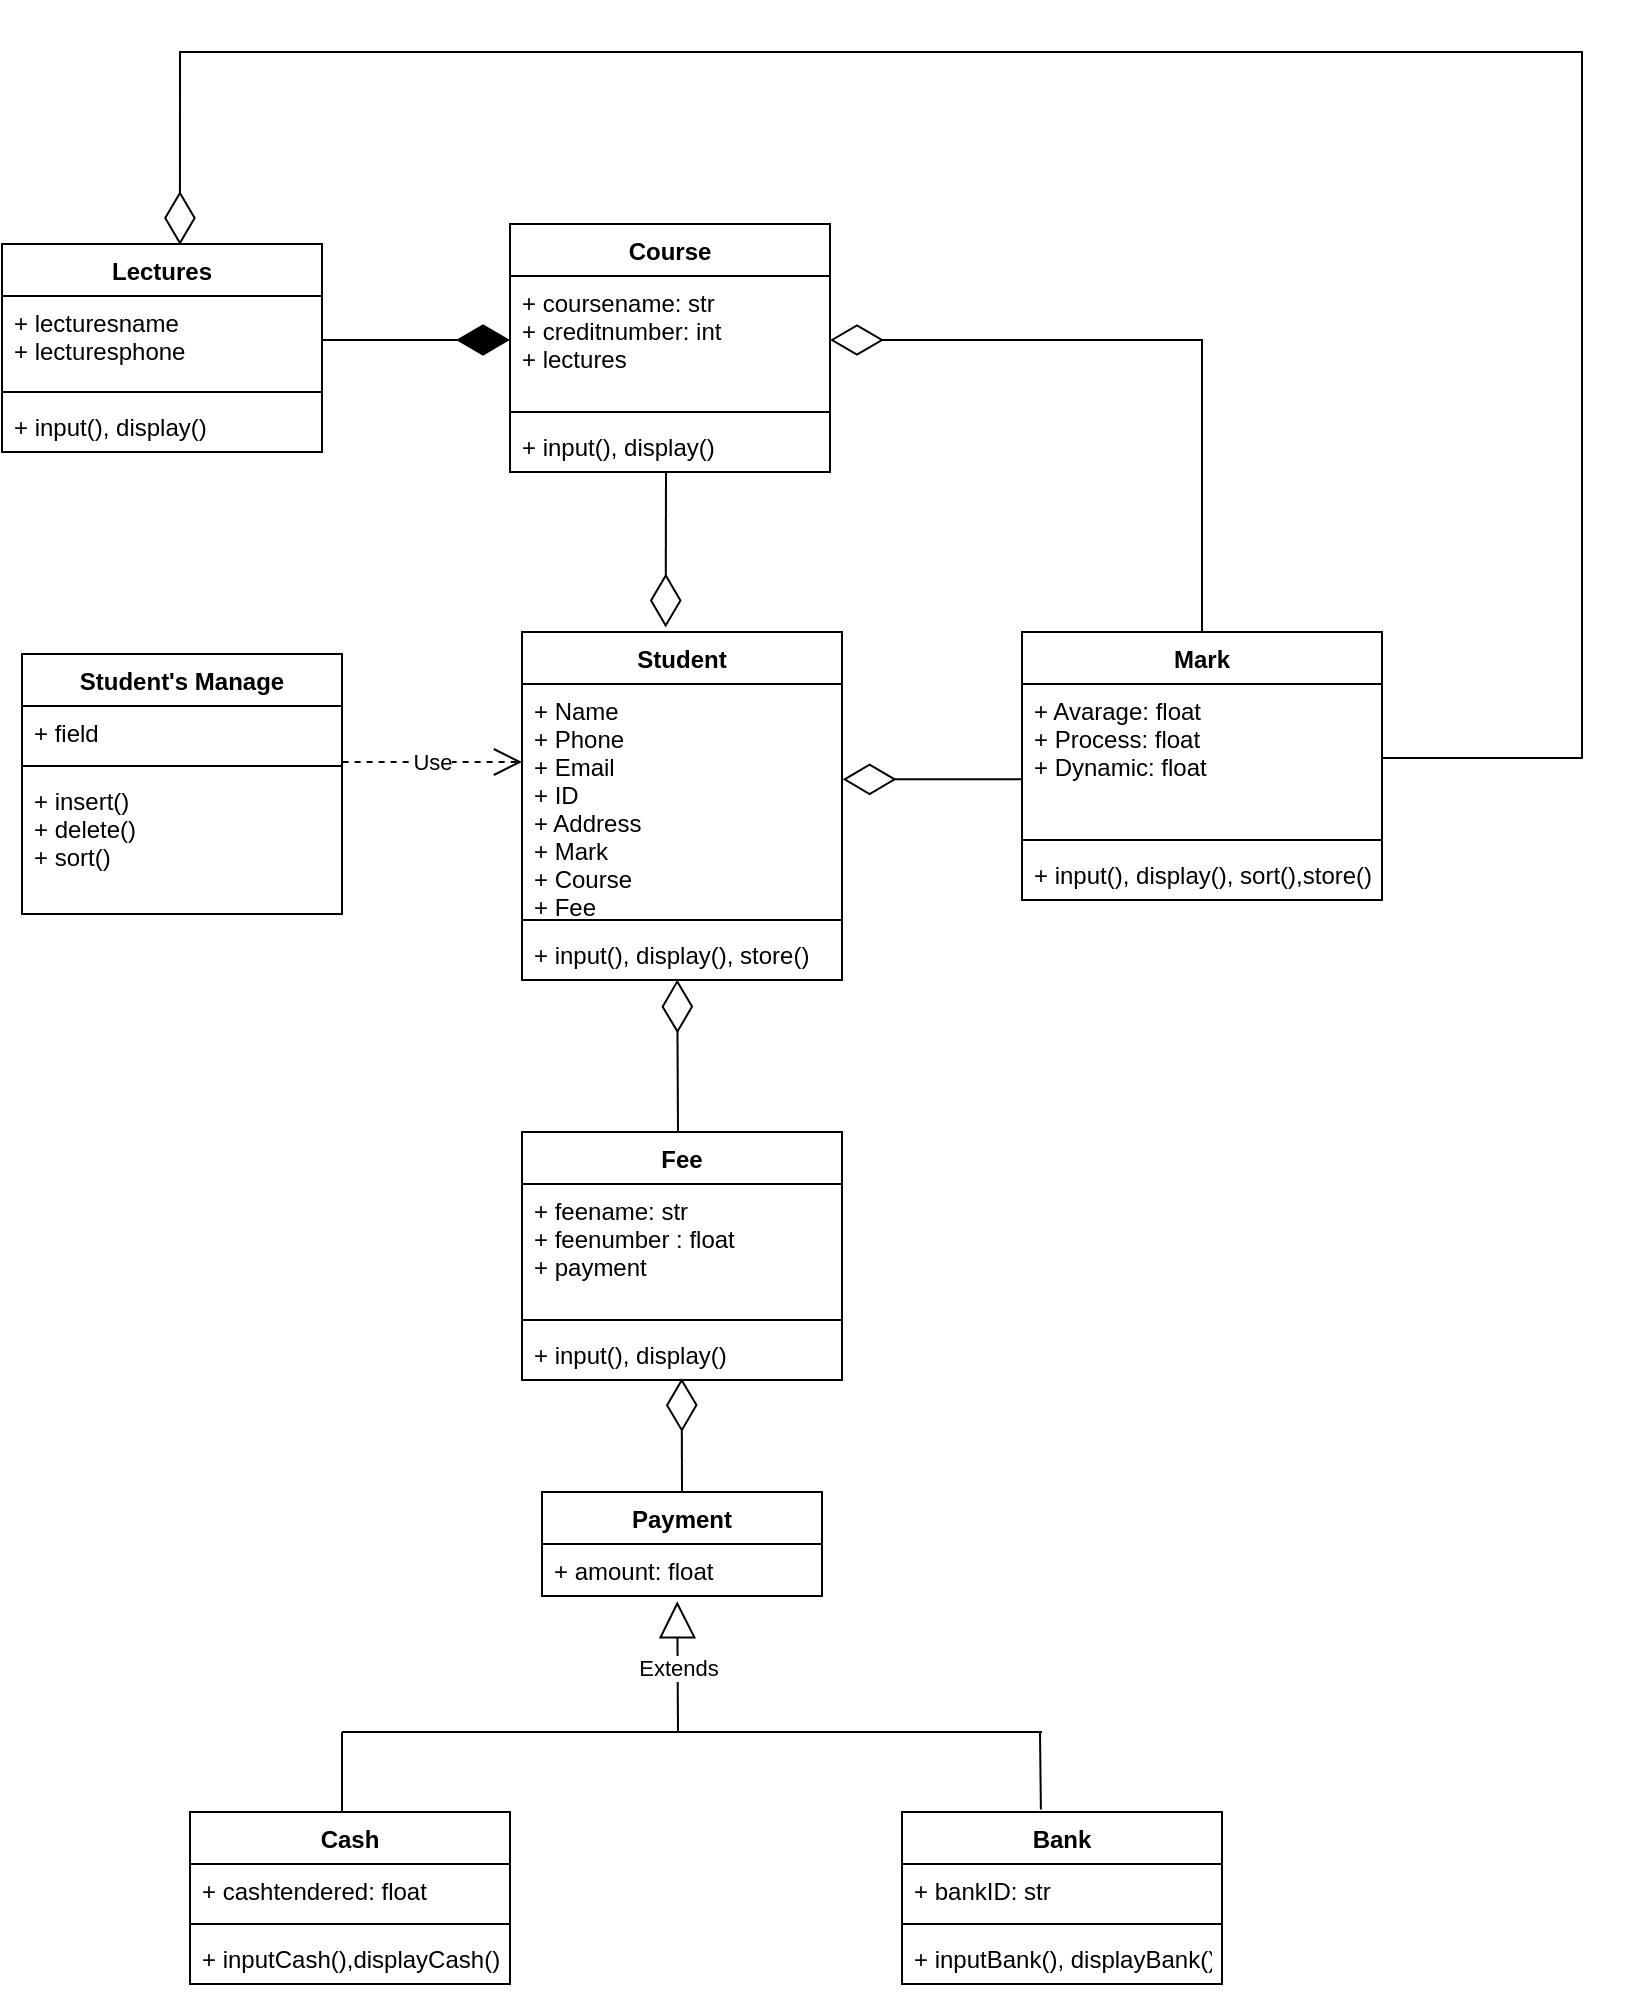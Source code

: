 <mxfile version="15.9.1" type="github">
  <diagram id="C5RBs43oDa-KdzZeNtuy" name="Page-1">
    <mxGraphModel dx="1128" dy="1748" grid="1" gridSize="10" guides="1" tooltips="1" connect="1" arrows="1" fold="1" page="1" pageScale="1" pageWidth="827" pageHeight="1169" math="0" shadow="0">
      <root>
        <mxCell id="WIyWlLk6GJQsqaUBKTNV-0" />
        <mxCell id="WIyWlLk6GJQsqaUBKTNV-1" parent="WIyWlLk6GJQsqaUBKTNV-0" />
        <mxCell id="j4Zk604JU2CQZ3SEEOFq-4" value="Student" style="swimlane;fontStyle=1;align=center;verticalAlign=top;childLayout=stackLayout;horizontal=1;startSize=26;horizontalStack=0;resizeParent=1;resizeParentMax=0;resizeLast=0;collapsible=1;marginBottom=0;" vertex="1" parent="WIyWlLk6GJQsqaUBKTNV-1">
          <mxGeometry x="260" y="80" width="160" height="174" as="geometry" />
        </mxCell>
        <mxCell id="j4Zk604JU2CQZ3SEEOFq-5" value="+ Name&#xa;+ Phone&#xa;+ Email&#xa;+ ID&#xa;+ Address&#xa;+ Mark&#xa;+ Course&#xa;+ Fee" style="text;strokeColor=none;fillColor=none;align=left;verticalAlign=top;spacingLeft=4;spacingRight=4;overflow=hidden;rotatable=0;points=[[0,0.5],[1,0.5]];portConstraint=eastwest;" vertex="1" parent="j4Zk604JU2CQZ3SEEOFq-4">
          <mxGeometry y="26" width="160" height="114" as="geometry" />
        </mxCell>
        <mxCell id="j4Zk604JU2CQZ3SEEOFq-6" value="" style="line;strokeWidth=1;fillColor=none;align=left;verticalAlign=middle;spacingTop=-1;spacingLeft=3;spacingRight=3;rotatable=0;labelPosition=right;points=[];portConstraint=eastwest;" vertex="1" parent="j4Zk604JU2CQZ3SEEOFq-4">
          <mxGeometry y="140" width="160" height="8" as="geometry" />
        </mxCell>
        <mxCell id="j4Zk604JU2CQZ3SEEOFq-7" value="+ input(), display(), store()" style="text;strokeColor=none;fillColor=none;align=left;verticalAlign=top;spacingLeft=4;spacingRight=4;overflow=hidden;rotatable=0;points=[[0,0.5],[1,0.5]];portConstraint=eastwest;" vertex="1" parent="j4Zk604JU2CQZ3SEEOFq-4">
          <mxGeometry y="148" width="160" height="26" as="geometry" />
        </mxCell>
        <mxCell id="j4Zk604JU2CQZ3SEEOFq-13" value="Mark" style="swimlane;fontStyle=1;align=center;verticalAlign=top;childLayout=stackLayout;horizontal=1;startSize=26;horizontalStack=0;resizeParent=1;resizeParentMax=0;resizeLast=0;collapsible=1;marginBottom=0;" vertex="1" parent="WIyWlLk6GJQsqaUBKTNV-1">
          <mxGeometry x="510" y="80" width="180" height="134" as="geometry" />
        </mxCell>
        <mxCell id="j4Zk604JU2CQZ3SEEOFq-14" value="+ Avarage: float&#xa;+ Process: float&#xa;+ Dynamic: float&#xa;" style="text;strokeColor=none;fillColor=none;align=left;verticalAlign=top;spacingLeft=4;spacingRight=4;overflow=hidden;rotatable=0;points=[[0,0.5],[1,0.5]];portConstraint=eastwest;" vertex="1" parent="j4Zk604JU2CQZ3SEEOFq-13">
          <mxGeometry y="26" width="180" height="74" as="geometry" />
        </mxCell>
        <mxCell id="j4Zk604JU2CQZ3SEEOFq-15" value="" style="line;strokeWidth=1;fillColor=none;align=left;verticalAlign=middle;spacingTop=-1;spacingLeft=3;spacingRight=3;rotatable=0;labelPosition=right;points=[];portConstraint=eastwest;" vertex="1" parent="j4Zk604JU2CQZ3SEEOFq-13">
          <mxGeometry y="100" width="180" height="8" as="geometry" />
        </mxCell>
        <mxCell id="j4Zk604JU2CQZ3SEEOFq-16" value="+ input(), display(), sort(),store()" style="text;strokeColor=none;fillColor=none;align=left;verticalAlign=top;spacingLeft=4;spacingRight=4;overflow=hidden;rotatable=0;points=[[0,0.5],[1,0.5]];portConstraint=eastwest;" vertex="1" parent="j4Zk604JU2CQZ3SEEOFq-13">
          <mxGeometry y="108" width="180" height="26" as="geometry" />
        </mxCell>
        <mxCell id="j4Zk604JU2CQZ3SEEOFq-17" value="Course" style="swimlane;fontStyle=1;align=center;verticalAlign=top;childLayout=stackLayout;horizontal=1;startSize=26;horizontalStack=0;resizeParent=1;resizeParentMax=0;resizeLast=0;collapsible=1;marginBottom=0;" vertex="1" parent="WIyWlLk6GJQsqaUBKTNV-1">
          <mxGeometry x="254" y="-124" width="160" height="124" as="geometry" />
        </mxCell>
        <mxCell id="j4Zk604JU2CQZ3SEEOFq-18" value="+ coursename: str&#xa;+ creditnumber: int&#xa;+ lectures" style="text;strokeColor=none;fillColor=none;align=left;verticalAlign=top;spacingLeft=4;spacingRight=4;overflow=hidden;rotatable=0;points=[[0,0.5],[1,0.5]];portConstraint=eastwest;" vertex="1" parent="j4Zk604JU2CQZ3SEEOFq-17">
          <mxGeometry y="26" width="160" height="64" as="geometry" />
        </mxCell>
        <mxCell id="j4Zk604JU2CQZ3SEEOFq-19" value="" style="line;strokeWidth=1;fillColor=none;align=left;verticalAlign=middle;spacingTop=-1;spacingLeft=3;spacingRight=3;rotatable=0;labelPosition=right;points=[];portConstraint=eastwest;" vertex="1" parent="j4Zk604JU2CQZ3SEEOFq-17">
          <mxGeometry y="90" width="160" height="8" as="geometry" />
        </mxCell>
        <mxCell id="j4Zk604JU2CQZ3SEEOFq-20" value="+ input(), display()" style="text;strokeColor=none;fillColor=none;align=left;verticalAlign=top;spacingLeft=4;spacingRight=4;overflow=hidden;rotatable=0;points=[[0,0.5],[1,0.5]];portConstraint=eastwest;" vertex="1" parent="j4Zk604JU2CQZ3SEEOFq-17">
          <mxGeometry y="98" width="160" height="26" as="geometry" />
        </mxCell>
        <mxCell id="j4Zk604JU2CQZ3SEEOFq-29" value="Fee" style="swimlane;fontStyle=1;align=center;verticalAlign=top;childLayout=stackLayout;horizontal=1;startSize=26;horizontalStack=0;resizeParent=1;resizeParentMax=0;resizeLast=0;collapsible=1;marginBottom=0;" vertex="1" parent="WIyWlLk6GJQsqaUBKTNV-1">
          <mxGeometry x="260" y="330" width="160" height="124" as="geometry" />
        </mxCell>
        <mxCell id="j4Zk604JU2CQZ3SEEOFq-30" value="+ feename: str&#xa;+ feenumber : float&#xa;+ payment" style="text;strokeColor=none;fillColor=none;align=left;verticalAlign=top;spacingLeft=4;spacingRight=4;overflow=hidden;rotatable=0;points=[[0,0.5],[1,0.5]];portConstraint=eastwest;" vertex="1" parent="j4Zk604JU2CQZ3SEEOFq-29">
          <mxGeometry y="26" width="160" height="64" as="geometry" />
        </mxCell>
        <mxCell id="j4Zk604JU2CQZ3SEEOFq-31" value="" style="line;strokeWidth=1;fillColor=none;align=left;verticalAlign=middle;spacingTop=-1;spacingLeft=3;spacingRight=3;rotatable=0;labelPosition=right;points=[];portConstraint=eastwest;" vertex="1" parent="j4Zk604JU2CQZ3SEEOFq-29">
          <mxGeometry y="90" width="160" height="8" as="geometry" />
        </mxCell>
        <mxCell id="j4Zk604JU2CQZ3SEEOFq-32" value="+ input(), display()" style="text;strokeColor=none;fillColor=none;align=left;verticalAlign=top;spacingLeft=4;spacingRight=4;overflow=hidden;rotatable=0;points=[[0,0.5],[1,0.5]];portConstraint=eastwest;" vertex="1" parent="j4Zk604JU2CQZ3SEEOFq-29">
          <mxGeometry y="98" width="160" height="26" as="geometry" />
        </mxCell>
        <mxCell id="j4Zk604JU2CQZ3SEEOFq-41" value="Cash" style="swimlane;fontStyle=1;align=center;verticalAlign=top;childLayout=stackLayout;horizontal=1;startSize=26;horizontalStack=0;resizeParent=1;resizeParentMax=0;resizeLast=0;collapsible=1;marginBottom=0;" vertex="1" parent="WIyWlLk6GJQsqaUBKTNV-1">
          <mxGeometry x="94" y="670" width="160" height="86" as="geometry" />
        </mxCell>
        <mxCell id="j4Zk604JU2CQZ3SEEOFq-42" value="+ cashtendered: float" style="text;strokeColor=none;fillColor=none;align=left;verticalAlign=top;spacingLeft=4;spacingRight=4;overflow=hidden;rotatable=0;points=[[0,0.5],[1,0.5]];portConstraint=eastwest;" vertex="1" parent="j4Zk604JU2CQZ3SEEOFq-41">
          <mxGeometry y="26" width="160" height="26" as="geometry" />
        </mxCell>
        <mxCell id="j4Zk604JU2CQZ3SEEOFq-43" value="" style="line;strokeWidth=1;fillColor=none;align=left;verticalAlign=middle;spacingTop=-1;spacingLeft=3;spacingRight=3;rotatable=0;labelPosition=right;points=[];portConstraint=eastwest;" vertex="1" parent="j4Zk604JU2CQZ3SEEOFq-41">
          <mxGeometry y="52" width="160" height="8" as="geometry" />
        </mxCell>
        <mxCell id="j4Zk604JU2CQZ3SEEOFq-44" value="+ inputCash(),displayCash()" style="text;strokeColor=none;fillColor=none;align=left;verticalAlign=top;spacingLeft=4;spacingRight=4;overflow=hidden;rotatable=0;points=[[0,0.5],[1,0.5]];portConstraint=eastwest;" vertex="1" parent="j4Zk604JU2CQZ3SEEOFq-41">
          <mxGeometry y="60" width="160" height="26" as="geometry" />
        </mxCell>
        <mxCell id="j4Zk604JU2CQZ3SEEOFq-45" value="Bank" style="swimlane;fontStyle=1;align=center;verticalAlign=top;childLayout=stackLayout;horizontal=1;startSize=26;horizontalStack=0;resizeParent=1;resizeParentMax=0;resizeLast=0;collapsible=1;marginBottom=0;" vertex="1" parent="WIyWlLk6GJQsqaUBKTNV-1">
          <mxGeometry x="450" y="670" width="160" height="86" as="geometry" />
        </mxCell>
        <mxCell id="j4Zk604JU2CQZ3SEEOFq-46" value="+ bankID: str" style="text;strokeColor=none;fillColor=none;align=left;verticalAlign=top;spacingLeft=4;spacingRight=4;overflow=hidden;rotatable=0;points=[[0,0.5],[1,0.5]];portConstraint=eastwest;" vertex="1" parent="j4Zk604JU2CQZ3SEEOFq-45">
          <mxGeometry y="26" width="160" height="26" as="geometry" />
        </mxCell>
        <mxCell id="j4Zk604JU2CQZ3SEEOFq-47" value="" style="line;strokeWidth=1;fillColor=none;align=left;verticalAlign=middle;spacingTop=-1;spacingLeft=3;spacingRight=3;rotatable=0;labelPosition=right;points=[];portConstraint=eastwest;" vertex="1" parent="j4Zk604JU2CQZ3SEEOFq-45">
          <mxGeometry y="52" width="160" height="8" as="geometry" />
        </mxCell>
        <mxCell id="j4Zk604JU2CQZ3SEEOFq-48" value="+ inputBank(), displayBank()" style="text;strokeColor=none;fillColor=none;align=left;verticalAlign=top;spacingLeft=4;spacingRight=4;overflow=hidden;rotatable=0;points=[[0,0.5],[1,0.5]];portConstraint=eastwest;" vertex="1" parent="j4Zk604JU2CQZ3SEEOFq-45">
          <mxGeometry y="60" width="160" height="26" as="geometry" />
        </mxCell>
        <mxCell id="j4Zk604JU2CQZ3SEEOFq-67" value="Student&#39;s Manage" style="swimlane;fontStyle=1;align=center;verticalAlign=top;childLayout=stackLayout;horizontal=1;startSize=26;horizontalStack=0;resizeParent=1;resizeParentMax=0;resizeLast=0;collapsible=1;marginBottom=0;" vertex="1" parent="WIyWlLk6GJQsqaUBKTNV-1">
          <mxGeometry x="10" y="91" width="160" height="130" as="geometry" />
        </mxCell>
        <mxCell id="j4Zk604JU2CQZ3SEEOFq-68" value="+ field" style="text;strokeColor=none;fillColor=none;align=left;verticalAlign=top;spacingLeft=4;spacingRight=4;overflow=hidden;rotatable=0;points=[[0,0.5],[1,0.5]];portConstraint=eastwest;" vertex="1" parent="j4Zk604JU2CQZ3SEEOFq-67">
          <mxGeometry y="26" width="160" height="26" as="geometry" />
        </mxCell>
        <mxCell id="j4Zk604JU2CQZ3SEEOFq-69" value="" style="line;strokeWidth=1;fillColor=none;align=left;verticalAlign=middle;spacingTop=-1;spacingLeft=3;spacingRight=3;rotatable=0;labelPosition=right;points=[];portConstraint=eastwest;" vertex="1" parent="j4Zk604JU2CQZ3SEEOFq-67">
          <mxGeometry y="52" width="160" height="8" as="geometry" />
        </mxCell>
        <mxCell id="j4Zk604JU2CQZ3SEEOFq-70" value="+ insert()&#xa;+ delete()&#xa;+ sort()" style="text;strokeColor=none;fillColor=none;align=left;verticalAlign=top;spacingLeft=4;spacingRight=4;overflow=hidden;rotatable=0;points=[[0,0.5],[1,0.5]];portConstraint=eastwest;" vertex="1" parent="j4Zk604JU2CQZ3SEEOFq-67">
          <mxGeometry y="60" width="160" height="70" as="geometry" />
        </mxCell>
        <mxCell id="j4Zk604JU2CQZ3SEEOFq-71" value="" style="endArrow=diamondThin;endFill=0;endSize=24;html=1;rounded=0;entryX=1.002;entryY=0.418;entryDx=0;entryDy=0;entryPerimeter=0;exitX=0;exitY=0.644;exitDx=0;exitDy=0;exitPerimeter=0;" edge="1" parent="WIyWlLk6GJQsqaUBKTNV-1" source="j4Zk604JU2CQZ3SEEOFq-14" target="j4Zk604JU2CQZ3SEEOFq-5">
          <mxGeometry width="160" relative="1" as="geometry">
            <mxPoint x="510" y="145" as="sourcePoint" />
            <mxPoint x="470" y="210" as="targetPoint" />
          </mxGeometry>
        </mxCell>
        <mxCell id="j4Zk604JU2CQZ3SEEOFq-83" value="Lectures" style="swimlane;fontStyle=1;align=center;verticalAlign=top;childLayout=stackLayout;horizontal=1;startSize=26;horizontalStack=0;resizeParent=1;resizeParentMax=0;resizeLast=0;collapsible=1;marginBottom=0;" vertex="1" parent="WIyWlLk6GJQsqaUBKTNV-1">
          <mxGeometry y="-114" width="160" height="104" as="geometry" />
        </mxCell>
        <mxCell id="j4Zk604JU2CQZ3SEEOFq-84" value="+ lecturesname&#xa;+ lecturesphone" style="text;strokeColor=none;fillColor=none;align=left;verticalAlign=top;spacingLeft=4;spacingRight=4;overflow=hidden;rotatable=0;points=[[0,0.5],[1,0.5]];portConstraint=eastwest;" vertex="1" parent="j4Zk604JU2CQZ3SEEOFq-83">
          <mxGeometry y="26" width="160" height="44" as="geometry" />
        </mxCell>
        <mxCell id="j4Zk604JU2CQZ3SEEOFq-85" value="" style="line;strokeWidth=1;fillColor=none;align=left;verticalAlign=middle;spacingTop=-1;spacingLeft=3;spacingRight=3;rotatable=0;labelPosition=right;points=[];portConstraint=eastwest;" vertex="1" parent="j4Zk604JU2CQZ3SEEOFq-83">
          <mxGeometry y="70" width="160" height="8" as="geometry" />
        </mxCell>
        <mxCell id="j4Zk604JU2CQZ3SEEOFq-86" value="+ input(), display()" style="text;strokeColor=none;fillColor=none;align=left;verticalAlign=top;spacingLeft=4;spacingRight=4;overflow=hidden;rotatable=0;points=[[0,0.5],[1,0.5]];portConstraint=eastwest;" vertex="1" parent="j4Zk604JU2CQZ3SEEOFq-83">
          <mxGeometry y="78" width="160" height="26" as="geometry" />
        </mxCell>
        <mxCell id="j4Zk604JU2CQZ3SEEOFq-89" value="Use" style="endArrow=open;endSize=12;dashed=1;html=1;rounded=0;exitX=1.002;exitY=0.25;exitDx=0;exitDy=0;exitPerimeter=0;" edge="1" parent="WIyWlLk6GJQsqaUBKTNV-1" source="j4Zk604JU2CQZ3SEEOFq-69">
          <mxGeometry width="160" relative="1" as="geometry">
            <mxPoint x="360" y="240" as="sourcePoint" />
            <mxPoint x="260" y="145" as="targetPoint" />
          </mxGeometry>
        </mxCell>
        <mxCell id="j4Zk604JU2CQZ3SEEOFq-104" value="" style="endArrow=diamondThin;endFill=0;endSize=24;html=1;rounded=0;exitX=0.5;exitY=0;exitDx=0;exitDy=0;entryX=1;entryY=0.5;entryDx=0;entryDy=0;" edge="1" parent="WIyWlLk6GJQsqaUBKTNV-1" source="j4Zk604JU2CQZ3SEEOFq-13" target="j4Zk604JU2CQZ3SEEOFq-18">
          <mxGeometry width="160" relative="1" as="geometry">
            <mxPoint x="510" y="110" as="sourcePoint" />
            <mxPoint x="670" y="110" as="targetPoint" />
            <Array as="points">
              <mxPoint x="600" y="-66" />
            </Array>
          </mxGeometry>
        </mxCell>
        <mxCell id="j4Zk604JU2CQZ3SEEOFq-105" value="" style="endArrow=diamondThin;endFill=0;endSize=24;html=1;rounded=0;entryX=0.449;entryY=-0.013;entryDx=0;entryDy=0;entryPerimeter=0;" edge="1" parent="WIyWlLk6GJQsqaUBKTNV-1" target="j4Zk604JU2CQZ3SEEOFq-4">
          <mxGeometry width="160" relative="1" as="geometry">
            <mxPoint x="332" as="sourcePoint" />
            <mxPoint x="670" y="110" as="targetPoint" />
          </mxGeometry>
        </mxCell>
        <mxCell id="j4Zk604JU2CQZ3SEEOFq-106" value="" style="endArrow=diamondThin;endFill=1;endSize=24;html=1;rounded=0;exitX=1;exitY=0.5;exitDx=0;exitDy=0;entryX=0;entryY=0.5;entryDx=0;entryDy=0;" edge="1" parent="WIyWlLk6GJQsqaUBKTNV-1" source="j4Zk604JU2CQZ3SEEOFq-84" target="j4Zk604JU2CQZ3SEEOFq-18">
          <mxGeometry width="160" relative="1" as="geometry">
            <mxPoint x="180" y="40" as="sourcePoint" />
            <mxPoint x="340" y="40" as="targetPoint" />
          </mxGeometry>
        </mxCell>
        <mxCell id="j4Zk604JU2CQZ3SEEOFq-107" value="" style="endArrow=diamondThin;endFill=0;endSize=24;html=1;rounded=0;entryX=0.485;entryY=0.993;entryDx=0;entryDy=0;entryPerimeter=0;" edge="1" parent="WIyWlLk6GJQsqaUBKTNV-1" target="j4Zk604JU2CQZ3SEEOFq-7">
          <mxGeometry width="160" relative="1" as="geometry">
            <mxPoint x="338" y="330" as="sourcePoint" />
            <mxPoint x="330" y="260" as="targetPoint" />
          </mxGeometry>
        </mxCell>
        <mxCell id="j4Zk604JU2CQZ3SEEOFq-112" value="Payment" style="swimlane;fontStyle=1;childLayout=stackLayout;horizontal=1;startSize=26;fillColor=none;horizontalStack=0;resizeParent=1;resizeParentMax=0;resizeLast=0;collapsible=1;marginBottom=0;" vertex="1" parent="WIyWlLk6GJQsqaUBKTNV-1">
          <mxGeometry x="270" y="510" width="140" height="52" as="geometry" />
        </mxCell>
        <mxCell id="j4Zk604JU2CQZ3SEEOFq-113" value="+ amount: float" style="text;strokeColor=none;fillColor=none;align=left;verticalAlign=top;spacingLeft=4;spacingRight=4;overflow=hidden;rotatable=0;points=[[0,0.5],[1,0.5]];portConstraint=eastwest;" vertex="1" parent="j4Zk604JU2CQZ3SEEOFq-112">
          <mxGeometry y="26" width="140" height="26" as="geometry" />
        </mxCell>
        <mxCell id="j4Zk604JU2CQZ3SEEOFq-116" value="" style="endArrow=diamondThin;endFill=0;endSize=24;html=1;rounded=0;exitX=0.5;exitY=0;exitDx=0;exitDy=0;entryX=0.499;entryY=0.965;entryDx=0;entryDy=0;entryPerimeter=0;" edge="1" parent="WIyWlLk6GJQsqaUBKTNV-1" source="j4Zk604JU2CQZ3SEEOFq-112" target="j4Zk604JU2CQZ3SEEOFq-32">
          <mxGeometry width="160" relative="1" as="geometry">
            <mxPoint x="180" y="480" as="sourcePoint" />
            <mxPoint x="340" y="460" as="targetPoint" />
          </mxGeometry>
        </mxCell>
        <mxCell id="j4Zk604JU2CQZ3SEEOFq-118" value="" style="endArrow=diamondThin;endFill=0;endSize=24;html=1;rounded=0;exitX=1;exitY=0.5;exitDx=0;exitDy=0;entryX=0.556;entryY=0.005;entryDx=0;entryDy=0;entryPerimeter=0;" edge="1" parent="WIyWlLk6GJQsqaUBKTNV-1" source="j4Zk604JU2CQZ3SEEOFq-14" target="j4Zk604JU2CQZ3SEEOFq-83">
          <mxGeometry width="160" relative="1" as="geometry">
            <mxPoint x="180" y="110" as="sourcePoint" />
            <mxPoint x="340" y="110" as="targetPoint" />
            <Array as="points">
              <mxPoint x="790" y="143" />
              <mxPoint x="790" y="-210" />
              <mxPoint x="89" y="-210" />
            </Array>
          </mxGeometry>
        </mxCell>
        <mxCell id="j4Zk604JU2CQZ3SEEOFq-119" value="Extends" style="endArrow=block;endSize=16;endFill=0;html=1;rounded=0;entryX=0.483;entryY=1.101;entryDx=0;entryDy=0;entryPerimeter=0;" edge="1" parent="WIyWlLk6GJQsqaUBKTNV-1" target="j4Zk604JU2CQZ3SEEOFq-113">
          <mxGeometry width="160" relative="1" as="geometry">
            <mxPoint x="338" y="630" as="sourcePoint" />
            <mxPoint x="450" y="520" as="targetPoint" />
          </mxGeometry>
        </mxCell>
        <mxCell id="j4Zk604JU2CQZ3SEEOFq-121" value="" style="endArrow=none;html=1;rounded=0;" edge="1" parent="WIyWlLk6GJQsqaUBKTNV-1">
          <mxGeometry width="50" height="50" relative="1" as="geometry">
            <mxPoint x="170" y="630" as="sourcePoint" />
            <mxPoint x="520" y="630" as="targetPoint" />
          </mxGeometry>
        </mxCell>
        <mxCell id="j4Zk604JU2CQZ3SEEOFq-122" value="" style="endArrow=none;html=1;rounded=0;" edge="1" parent="WIyWlLk6GJQsqaUBKTNV-1">
          <mxGeometry width="50" height="50" relative="1" as="geometry">
            <mxPoint x="170" y="670" as="sourcePoint" />
            <mxPoint x="170" y="630" as="targetPoint" />
          </mxGeometry>
        </mxCell>
        <mxCell id="j4Zk604JU2CQZ3SEEOFq-123" value="" style="endArrow=none;html=1;rounded=0;exitX=0.434;exitY=-0.015;exitDx=0;exitDy=0;exitPerimeter=0;" edge="1" parent="WIyWlLk6GJQsqaUBKTNV-1" source="j4Zk604JU2CQZ3SEEOFq-45">
          <mxGeometry width="50" height="50" relative="1" as="geometry">
            <mxPoint x="340" y="540" as="sourcePoint" />
            <mxPoint x="519" y="630" as="targetPoint" />
          </mxGeometry>
        </mxCell>
      </root>
    </mxGraphModel>
  </diagram>
</mxfile>
